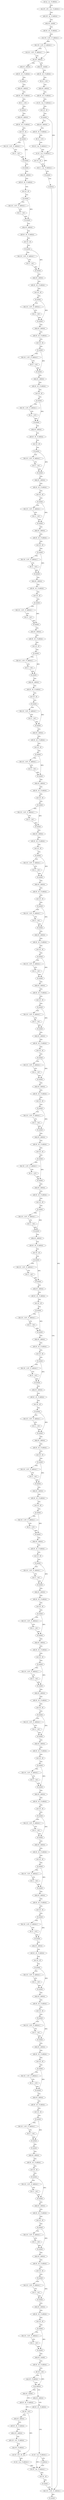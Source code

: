 digraph "func" {
"4223444" [label = "sub sp , sp , # address" ]
"4223448" [label = "stp x29 , x30 , [ sp , # address ]" ]
"4223452" [label = "add x29 , sp , # address" ]
"4223456" [label = "adrp x8 , symbol" ]
"4223460" [label = "add x8 , x8 , # address" ]
"4223464" [label = "stur w0 , [ x29 , #- address ]" ]
"4223468" [label = "ldur w9 , [ x29 , #- address ]" ]
"4223472" [label = "stur x8 , [ x29 , #- address ]" ]
"4223476" [label = "cbz w9 , address" ]
"4223548" [label = "adrp x0 , address" ]
"4223480" [label = "adrp x8 , symbol" ]
"4223552" [label = "add x0 , x0 , # address" ]
"4223556" [label = "bl symbol" ]
"4223560" [label = "adrp x8 , address" ]
"4223564" [label = "add x8 , x8 , # address" ]
"4223568" [label = "ldr x1 , [ x8 ]" ]
"4223572" [label = "bl symbol" ]
"4223576" [label = "adrp x8 , address" ]
"4223580" [label = "add x8 , x8 , # address" ]
"4223584" [label = "mov x0 , x8" ]
"4223588" [label = "bl symbol" ]
"4223592" [label = "ldur x8 , [ x29 , #- address ]" ]
"4223596" [label = "ldr x1 , [ x8 ]" ]
"4223600" [label = "bl symbol" ]
"4223604" [label = "bl symbol" ]
"4223608" [label = "adrp x8 , address" ]
"4223612" [label = "add x8 , x8 , # address" ]
"4223616" [label = "mov x0 , x8" ]
"4223620" [label = "bl symbol" ]
"4223624" [label = "ldur x8 , [ x29 , #- address ]" ]
"4223628" [label = "ldr x1 , [ x8 ]" ]
"4223632" [label = "bl symbol" ]
"4223636" [label = "adrp x8 , address" ]
"4223640" [label = "add x8 , x8 , # address" ]
"4223644" [label = "mov x0 , x8" ]
"4223648" [label = "bl symbol" ]
"4223652" [label = "ldur x8 , [ x29 , #- address ]" ]
"4223656" [label = "ldr x1 , [ x8 ]" ]
"4223660" [label = "bl symbol" ]
"4223664" [label = "adrp x8 , address" ]
"4223668" [label = "add x8 , x8 , # address" ]
"4223672" [label = "mov x0 , x8" ]
"4223676" [label = "bl symbol" ]
"4223680" [label = "ldur x8 , [ x29 , #- address ]" ]
"4223684" [label = "ldr x1 , [ x8 ]" ]
"4223688" [label = "bl symbol" ]
"4223692" [label = "adrp x8 , address" ]
"4223696" [label = "add x8 , x8 , # address" ]
"4223700" [label = "mov x0 , x8" ]
"4223704" [label = "bl symbol" ]
"4223708" [label = "ldur x8 , [ x29 , #- address ]" ]
"4223712" [label = "ldr x1 , [ x8 ]" ]
"4223716" [label = "bl symbol" ]
"4223720" [label = "adrp x8 , address" ]
"4223724" [label = "add x8 , x8 , # address" ]
"4223728" [label = "mov x0 , x8" ]
"4223732" [label = "bl symbol" ]
"4223736" [label = "ldur x8 , [ x29 , #- address ]" ]
"4223740" [label = "ldr x1 , [ x8 ]" ]
"4223744" [label = "bl symbol" ]
"4223748" [label = "adrp x8 , address" ]
"4223752" [label = "add x8 , x8 , # address" ]
"4223756" [label = "mov x0 , x8" ]
"4223760" [label = "bl symbol" ]
"4223764" [label = "ldur x8 , [ x29 , #- address ]" ]
"4223768" [label = "ldr x1 , [ x8 ]" ]
"4223772" [label = "bl symbol" ]
"4223776" [label = "adrp x8 , address" ]
"4223780" [label = "add x8 , x8 , # address" ]
"4223784" [label = "mov x0 , x8" ]
"4223788" [label = "bl symbol" ]
"4223792" [label = "ldur x8 , [ x29 , #- address ]" ]
"4223796" [label = "ldr x1 , [ x8 ]" ]
"4223800" [label = "bl symbol" ]
"4223804" [label = "adrp x8 , address" ]
"4223808" [label = "add x8 , x8 , # address" ]
"4223812" [label = "mov x0 , x8" ]
"4223816" [label = "bl symbol" ]
"4223820" [label = "ldur x8 , [ x29 , #- address ]" ]
"4223824" [label = "ldr x1 , [ x8 ]" ]
"4223828" [label = "bl symbol" ]
"4223832" [label = "adrp x8 , address" ]
"4223836" [label = "add x8 , x8 , # address" ]
"4223840" [label = "mov x0 , x8" ]
"4223844" [label = "bl symbol" ]
"4223848" [label = "ldur x8 , [ x29 , #- address ]" ]
"4223852" [label = "ldr x1 , [ x8 ]" ]
"4223856" [label = "bl symbol" ]
"4223860" [label = "adrp x8 , address" ]
"4223864" [label = "add x8 , x8 , # address" ]
"4223868" [label = "mov x0 , x8" ]
"4223872" [label = "bl symbol" ]
"4223876" [label = "ldur x8 , [ x29 , #- address ]" ]
"4223880" [label = "ldr x1 , [ x8 ]" ]
"4223884" [label = "bl symbol" ]
"4223888" [label = "adrp x8 , address" ]
"4223892" [label = "add x8 , x8 , # address" ]
"4223896" [label = "mov x0 , x8" ]
"4223900" [label = "bl symbol" ]
"4223904" [label = "ldur x8 , [ x29 , #- address ]" ]
"4223908" [label = "ldr x1 , [ x8 ]" ]
"4223912" [label = "bl symbol" ]
"4223916" [label = "adrp x8 , address" ]
"4223920" [label = "add x8 , x8 , # address" ]
"4223924" [label = "mov x0 , x8" ]
"4223928" [label = "bl symbol" ]
"4223932" [label = "ldur x8 , [ x29 , #- address ]" ]
"4223936" [label = "ldr x1 , [ x8 ]" ]
"4223940" [label = "bl symbol" ]
"4223944" [label = "adrp x8 , address" ]
"4223948" [label = "add x8 , x8 , # address" ]
"4223952" [label = "mov x0 , x8" ]
"4223956" [label = "bl symbol" ]
"4223960" [label = "ldur x8 , [ x29 , #- address ]" ]
"4223964" [label = "ldr x1 , [ x8 ]" ]
"4223968" [label = "bl symbol" ]
"4223972" [label = "adrp x8 , address" ]
"4223976" [label = "add x8 , x8 , # address" ]
"4223980" [label = "mov x0 , x8" ]
"4223984" [label = "bl symbol" ]
"4223988" [label = "ldur x8 , [ x29 , #- address ]" ]
"4223992" [label = "ldr x1 , [ x8 ]" ]
"4223996" [label = "bl symbol" ]
"4224000" [label = "adrp x8 , address" ]
"4224004" [label = "add x8 , x8 , # address" ]
"4224008" [label = "mov x0 , x8" ]
"4224012" [label = "bl symbol" ]
"4224016" [label = "ldur x8 , [ x29 , #- address ]" ]
"4224020" [label = "ldr x1 , [ x8 ]" ]
"4224024" [label = "bl symbol" ]
"4224028" [label = "adrp x8 , address" ]
"4224032" [label = "add x8 , x8 , # address" ]
"4224036" [label = "mov x0 , x8" ]
"4224040" [label = "bl symbol" ]
"4224044" [label = "ldur x8 , [ x29 , #- address ]" ]
"4224048" [label = "ldr x1 , [ x8 ]" ]
"4224052" [label = "bl symbol" ]
"4224056" [label = "adrp x8 , address" ]
"4224060" [label = "add x8 , x8 , # address" ]
"4224064" [label = "mov x0 , x8" ]
"4224068" [label = "bl symbol" ]
"4224072" [label = "ldur x8 , [ x29 , #- address ]" ]
"4224076" [label = "ldr x1 , [ x8 ]" ]
"4224080" [label = "bl symbol" ]
"4224084" [label = "adrp x8 , address" ]
"4224088" [label = "add x8 , x8 , # address" ]
"4224092" [label = "mov x0 , x8" ]
"4224096" [label = "bl symbol" ]
"4224100" [label = "ldur x8 , [ x29 , #- address ]" ]
"4224104" [label = "ldr x1 , [ x8 ]" ]
"4224108" [label = "bl symbol" ]
"4224112" [label = "adrp x8 , address" ]
"4224116" [label = "add x8 , x8 , # address" ]
"4224120" [label = "mov x0 , x8" ]
"4224124" [label = "bl symbol" ]
"4224128" [label = "ldur x8 , [ x29 , #- address ]" ]
"4224132" [label = "ldr x1 , [ x8 ]" ]
"4224136" [label = "bl symbol" ]
"4224140" [label = "adrp x8 , address" ]
"4224144" [label = "add x8 , x8 , # address" ]
"4224148" [label = "mov x0 , x8" ]
"4224152" [label = "bl symbol" ]
"4224156" [label = "ldur x8 , [ x29 , #- address ]" ]
"4224160" [label = "ldr x1 , [ x8 ]" ]
"4224164" [label = "bl symbol" ]
"4224168" [label = "adrp x8 , address" ]
"4224172" [label = "add x8 , x8 , # address" ]
"4224176" [label = "mov x0 , x8" ]
"4224180" [label = "bl symbol" ]
"4224184" [label = "ldur x8 , [ x29 , #- address ]" ]
"4224188" [label = "ldr x1 , [ x8 ]" ]
"4224192" [label = "bl symbol" ]
"4224196" [label = "adrp x8 , address" ]
"4224200" [label = "add x8 , x8 , # address" ]
"4224204" [label = "mov x0 , x8" ]
"4224208" [label = "bl symbol" ]
"4224212" [label = "ldur x8 , [ x29 , #- address ]" ]
"4224216" [label = "ldr x1 , [ x8 ]" ]
"4224220" [label = "bl symbol" ]
"4224224" [label = "adrp x8 , address" ]
"4224228" [label = "add x8 , x8 , # address" ]
"4224232" [label = "mov x0 , x8" ]
"4224236" [label = "bl symbol" ]
"4224240" [label = "ldur x8 , [ x29 , #- address ]" ]
"4224244" [label = "ldr x1 , [ x8 ]" ]
"4224248" [label = "bl symbol" ]
"4224252" [label = "adrp x8 , address" ]
"4224256" [label = "add x8 , x8 , # address" ]
"4224260" [label = "mov x0 , x8" ]
"4224264" [label = "bl symbol" ]
"4224268" [label = "ldur x8 , [ x29 , #- address ]" ]
"4224272" [label = "ldr x1 , [ x8 ]" ]
"4224276" [label = "bl symbol" ]
"4224280" [label = "adrp x8 , address" ]
"4224284" [label = "add x8 , x8 , # address" ]
"4224288" [label = "mov x0 , x8" ]
"4224292" [label = "bl symbol" ]
"4224296" [label = "ldur x8 , [ x29 , #- address ]" ]
"4224300" [label = "ldr x1 , [ x8 ]" ]
"4224304" [label = "bl symbol" ]
"4224308" [label = "adrp x8 , address" ]
"4224312" [label = "add x8 , x8 , # address" ]
"4224316" [label = "mov x0 , x8" ]
"4224320" [label = "bl symbol" ]
"4224324" [label = "ldur x8 , [ x29 , #- address ]" ]
"4224328" [label = "ldr x1 , [ x8 ]" ]
"4224332" [label = "bl symbol" ]
"4224336" [label = "adrp x8 , address" ]
"4224340" [label = "add x8 , x8 , # address" ]
"4224344" [label = "mov x0 , x8" ]
"4224348" [label = "bl symbol" ]
"4224352" [label = "ldur x8 , [ x29 , #- address ]" ]
"4224356" [label = "ldr x1 , [ x8 ]" ]
"4224360" [label = "bl symbol" ]
"4224364" [label = "adrp x8 , address" ]
"4224368" [label = "add x8 , x8 , # address" ]
"4224372" [label = "mov x0 , x8" ]
"4224376" [label = "bl symbol" ]
"4224380" [label = "ldur x8 , [ x29 , #- address ]" ]
"4224384" [label = "ldr x1 , [ x8 ]" ]
"4224388" [label = "bl symbol" ]
"4224392" [label = "adrp x8 , address" ]
"4224396" [label = "add x8 , x8 , # address" ]
"4224400" [label = "mov x0 , x8" ]
"4224404" [label = "bl symbol" ]
"4224408" [label = "ldur x8 , [ x29 , #- address ]" ]
"4224412" [label = "ldr x1 , [ x8 ]" ]
"4224416" [label = "bl symbol" ]
"4224420" [label = "adrp x8 , address" ]
"4224424" [label = "add x8 , x8 , # address" ]
"4224428" [label = "mov x0 , x8" ]
"4224432" [label = "bl symbol" ]
"4224436" [label = "ldur x8 , [ x29 , #- address ]" ]
"4224440" [label = "ldr x1 , [ x8 ]" ]
"4224444" [label = "bl symbol" ]
"4224448" [label = "adrp x8 , address" ]
"4224452" [label = "add x8 , x8 , # address" ]
"4224456" [label = "mov x0 , x8" ]
"4224460" [label = "bl symbol" ]
"4224464" [label = "ldur x8 , [ x29 , #- address ]" ]
"4224468" [label = "ldr x1 , [ x8 ]" ]
"4224472" [label = "bl symbol" ]
"4224476" [label = "adrp x8 , address" ]
"4224480" [label = "add x8 , x8 , # address" ]
"4224484" [label = "mov x0 , x8" ]
"4224488" [label = "bl symbol" ]
"4224492" [label = "ldur x8 , [ x29 , #- address ]" ]
"4224496" [label = "ldr x1 , [ x8 ]" ]
"4224500" [label = "bl symbol" ]
"4224504" [label = "adrp x8 , address" ]
"4224508" [label = "add x8 , x8 , # address" ]
"4224512" [label = "mov x0 , x8" ]
"4224516" [label = "bl symbol" ]
"4224520" [label = "ldur x8 , [ x29 , #- address ]" ]
"4224524" [label = "ldr x1 , [ x8 ]" ]
"4224528" [label = "bl symbol" ]
"4224532" [label = "adrp x8 , address" ]
"4224536" [label = "add x8 , x8 , # address" ]
"4224540" [label = "mov x0 , x8" ]
"4224544" [label = "bl symbol" ]
"4224548" [label = "ldur x8 , [ x29 , #- address ]" ]
"4224552" [label = "ldr x1 , [ x8 ]" ]
"4224556" [label = "bl symbol" ]
"4224560" [label = "adrp x8 , address" ]
"4224564" [label = "add x8 , x8 , # address" ]
"4224568" [label = "mov x0 , x8" ]
"4224572" [label = "bl symbol" ]
"4224576" [label = "ldur x8 , [ x29 , #- address ]" ]
"4224580" [label = "ldr x1 , [ x8 ]" ]
"4224584" [label = "bl symbol" ]
"4224588" [label = "adrp x8 , address" ]
"4224592" [label = "add x8 , x8 , # address" ]
"4224596" [label = "mov x0 , x8" ]
"4224600" [label = "bl symbol" ]
"4224604" [label = "ldur x8 , [ x29 , #- address ]" ]
"4224608" [label = "ldr x1 , [ x8 ]" ]
"4224612" [label = "bl symbol" ]
"4224616" [label = "adrp x8 , address" ]
"4224620" [label = "add x8 , x8 , # address" ]
"4224624" [label = "mov x0 , x8" ]
"4224628" [label = "bl symbol" ]
"4224632" [label = "ldur x8 , [ x29 , #- address ]" ]
"4224636" [label = "ldr x1 , [ x8 ]" ]
"4224640" [label = "bl symbol" ]
"4224644" [label = "adrp x8 , address" ]
"4224648" [label = "add x8 , x8 , # address" ]
"4224652" [label = "mov x0 , x8" ]
"4224656" [label = "bl symbol" ]
"4224660" [label = "ldur x8 , [ x29 , #- address ]" ]
"4224664" [label = "ldr x1 , [ x8 ]" ]
"4224668" [label = "bl symbol" ]
"4224672" [label = "adrp x8 , address" ]
"4224676" [label = "add x8 , x8 , # address" ]
"4224680" [label = "mov x0 , x8" ]
"4224684" [label = "bl symbol" ]
"4224688" [label = "ldur x8 , [ x29 , #- address ]" ]
"4224692" [label = "ldr x1 , [ x8 ]" ]
"4224696" [label = "bl symbol" ]
"4224700" [label = "bl symbol" ]
"4224704" [label = "adrp x8 , address" ]
"4224708" [label = "add x8 , x8 , # address" ]
"4224712" [label = "mov x0 , x8" ]
"4224716" [label = "bl symbol" ]
"4224720" [label = "ldur x8 , [ x29 , #- address ]" ]
"4224724" [label = "ldr x1 , [ x8 ]" ]
"4224728" [label = "bl symbol" ]
"4224732" [label = "adrp x8 , address" ]
"4224736" [label = "add x8 , x8 , # address" ]
"4224740" [label = "mov x0 , x8" ]
"4224744" [label = "bl symbol" ]
"4224748" [label = "ldur x8 , [ x29 , #- address ]" ]
"4224752" [label = "ldr x1 , [ x8 ]" ]
"4224756" [label = "bl symbol" ]
"4224760" [label = "adrp x8 , address" ]
"4224764" [label = "add x8 , x8 , # address" ]
"4224768" [label = "mov x0 , x8" ]
"4224772" [label = "bl symbol" ]
"4224776" [label = "ldur x8 , [ x29 , #- address ]" ]
"4224780" [label = "ldr x1 , [ x8 ]" ]
"4224784" [label = "bl symbol" ]
"4224788" [label = "adrp x8 , address" ]
"4224792" [label = "add x8 , x8 , # address" ]
"4224796" [label = "mov x0 , x8" ]
"4224800" [label = "bl symbol" ]
"4224804" [label = "ldur x8 , [ x29 , #- address ]" ]
"4224808" [label = "ldr x1 , [ x8 ]" ]
"4224812" [label = "bl symbol" ]
"4224816" [label = "adrp x8 , symbol" ]
"4224820" [label = "add x8 , x8 , # address" ]
"4224824" [label = "ldr w9 , [ x8 ]" ]
"4224828" [label = "cmp w9 , # address" ]
"4224832" [label = "b.ne address" ]
"4224852" [label = "adrp x8 , symbol" ]
"4224836" [label = "adrp x8 , address" ]
"4223484" [label = "add x8 , x8 , # address" ]
"4223488" [label = "ldr x0 , [ x8 ]" ]
"4223492" [label = "adrp x8 , address" ]
"4223496" [label = "add x8 , x8 , # address" ]
"4223500" [label = "str x0 , [ sp , # address ]" ]
"4223504" [label = "mov x0 , x8" ]
"4223508" [label = "bl symbol" ]
"4223512" [label = "adrp x8 , address" ]
"4223516" [label = "add x8 , x8 , # address" ]
"4223520" [label = "ldr x2 , [ x8 ]" ]
"4223524" [label = "ldr x8 , [ sp , # address ]" ]
"4223528" [label = "str x0 , [ sp , # address ]" ]
"4223532" [label = "mov x0 , x8" ]
"4223536" [label = "ldr x1 , [ sp , # address ]" ]
"4223540" [label = "bl symbol" ]
"4223544" [label = "b address" ]
"4224904" [label = "ldur w0 , [ x29 , #- address ]" ]
"4224856" [label = "add x8 , x8 , # address" ]
"4224860" [label = "ldr w9 , [ x8 ]" ]
"4224864" [label = "adrp x8 , address" ]
"4224868" [label = "add x8 , x8 , # address" ]
"4224872" [label = "adrp x10 , address" ]
"4224876" [label = "add x10 , x10 , # address" ]
"4224880" [label = "cmp w9 , # address" ]
"4224884" [label = "csel x8 , x10 , x8 , eq" ]
"4224888" [label = "str x8 , [ sp , # address ]" ]
"4224892" [label = "ldr x8 , [ sp , # address ]" ]
"4224840" [label = "add x8 , x8 , # address" ]
"4224844" [label = "str x8 , [ sp , # address ]" ]
"4224848" [label = "b address" ]
"4224908" [label = "bl symbol" ]
"4224896" [label = "mov x0 , x8" ]
"4224900" [label = "bl symbol" ]
"4223444" -> "4223448" [ label = "CFG" ]
"4223448" -> "4223452" [ label = "CFG" ]
"4223452" -> "4223456" [ label = "CFG" ]
"4223456" -> "4223460" [ label = "CFG" ]
"4223460" -> "4223464" [ label = "CFG" ]
"4223464" -> "4223468" [ label = "DFG" ]
"4223464" -> "4224904" [ label = "DFG" ]
"4223468" -> "4223472" [ label = "CFG" ]
"4223468" -> "4223476" [ label = "DFG" ]
"4223472" -> "4223476" [ label = "CFG" ]
"4223476" -> "4223548" [ label = "CFG" ]
"4223476" -> "4223480" [ label = "CFG" ]
"4223548" -> "4223552" [ label = "CFG" ]
"4223480" -> "4223484" [ label = "CFG" ]
"4223552" -> "4223556" [ label = "CFG" ]
"4223556" -> "4223560" [ label = "CFG" ]
"4223560" -> "4223564" [ label = "CFG" ]
"4223564" -> "4223568" [ label = "CFG" ]
"4223568" -> "4223572" [ label = "CFG" ]
"4223572" -> "4223576" [ label = "CFG" ]
"4223576" -> "4223580" [ label = "CFG" ]
"4223580" -> "4223584" [ label = "CFG" ]
"4223584" -> "4223588" [ label = "CFG" ]
"4223588" -> "4223592" [ label = "CFG" ]
"4223588" -> "4223600" [ label = "DFG" ]
"4223592" -> "4223596" [ label = "CFG" ]
"4223596" -> "4223600" [ label = "DFG" ]
"4223600" -> "4223604" [ label = "CFG" ]
"4223604" -> "4223608" [ label = "CFG" ]
"4223608" -> "4223612" [ label = "CFG" ]
"4223612" -> "4223616" [ label = "CFG" ]
"4223616" -> "4223620" [ label = "CFG" ]
"4223620" -> "4223624" [ label = "CFG" ]
"4223620" -> "4223632" [ label = "DFG" ]
"4223624" -> "4223628" [ label = "CFG" ]
"4223628" -> "4223632" [ label = "DFG" ]
"4223632" -> "4223636" [ label = "CFG" ]
"4223636" -> "4223640" [ label = "CFG" ]
"4223640" -> "4223644" [ label = "CFG" ]
"4223644" -> "4223648" [ label = "CFG" ]
"4223648" -> "4223652" [ label = "CFG" ]
"4223648" -> "4223660" [ label = "DFG" ]
"4223652" -> "4223656" [ label = "CFG" ]
"4223656" -> "4223660" [ label = "DFG" ]
"4223660" -> "4223664" [ label = "CFG" ]
"4223664" -> "4223668" [ label = "CFG" ]
"4223668" -> "4223672" [ label = "CFG" ]
"4223672" -> "4223676" [ label = "CFG" ]
"4223676" -> "4223680" [ label = "CFG" ]
"4223676" -> "4223688" [ label = "DFG" ]
"4223680" -> "4223684" [ label = "CFG" ]
"4223684" -> "4223688" [ label = "DFG" ]
"4223688" -> "4223692" [ label = "CFG" ]
"4223692" -> "4223696" [ label = "CFG" ]
"4223696" -> "4223700" [ label = "CFG" ]
"4223700" -> "4223704" [ label = "CFG" ]
"4223704" -> "4223708" [ label = "CFG" ]
"4223704" -> "4223716" [ label = "DFG" ]
"4223708" -> "4223712" [ label = "CFG" ]
"4223712" -> "4223716" [ label = "DFG" ]
"4223716" -> "4223720" [ label = "CFG" ]
"4223720" -> "4223724" [ label = "CFG" ]
"4223724" -> "4223728" [ label = "CFG" ]
"4223728" -> "4223732" [ label = "CFG" ]
"4223732" -> "4223736" [ label = "CFG" ]
"4223732" -> "4223744" [ label = "DFG" ]
"4223736" -> "4223740" [ label = "CFG" ]
"4223740" -> "4223744" [ label = "DFG" ]
"4223744" -> "4223748" [ label = "CFG" ]
"4223748" -> "4223752" [ label = "CFG" ]
"4223752" -> "4223756" [ label = "CFG" ]
"4223756" -> "4223760" [ label = "CFG" ]
"4223760" -> "4223764" [ label = "CFG" ]
"4223760" -> "4223772" [ label = "DFG" ]
"4223764" -> "4223768" [ label = "CFG" ]
"4223768" -> "4223772" [ label = "DFG" ]
"4223772" -> "4223776" [ label = "CFG" ]
"4223776" -> "4223780" [ label = "CFG" ]
"4223780" -> "4223784" [ label = "CFG" ]
"4223784" -> "4223788" [ label = "CFG" ]
"4223788" -> "4223792" [ label = "CFG" ]
"4223788" -> "4223800" [ label = "DFG" ]
"4223792" -> "4223796" [ label = "CFG" ]
"4223796" -> "4223800" [ label = "DFG" ]
"4223800" -> "4223804" [ label = "CFG" ]
"4223804" -> "4223808" [ label = "CFG" ]
"4223808" -> "4223812" [ label = "CFG" ]
"4223812" -> "4223816" [ label = "CFG" ]
"4223816" -> "4223820" [ label = "CFG" ]
"4223816" -> "4223828" [ label = "DFG" ]
"4223820" -> "4223824" [ label = "CFG" ]
"4223824" -> "4223828" [ label = "DFG" ]
"4223828" -> "4223832" [ label = "CFG" ]
"4223832" -> "4223836" [ label = "CFG" ]
"4223836" -> "4223840" [ label = "CFG" ]
"4223840" -> "4223844" [ label = "CFG" ]
"4223844" -> "4223848" [ label = "CFG" ]
"4223844" -> "4223856" [ label = "DFG" ]
"4223848" -> "4223852" [ label = "CFG" ]
"4223852" -> "4223856" [ label = "DFG" ]
"4223856" -> "4223860" [ label = "CFG" ]
"4223860" -> "4223864" [ label = "CFG" ]
"4223864" -> "4223868" [ label = "CFG" ]
"4223868" -> "4223872" [ label = "CFG" ]
"4223872" -> "4223876" [ label = "CFG" ]
"4223872" -> "4223884" [ label = "DFG" ]
"4223876" -> "4223880" [ label = "CFG" ]
"4223880" -> "4223884" [ label = "DFG" ]
"4223884" -> "4223888" [ label = "CFG" ]
"4223888" -> "4223892" [ label = "CFG" ]
"4223892" -> "4223896" [ label = "CFG" ]
"4223896" -> "4223900" [ label = "CFG" ]
"4223900" -> "4223904" [ label = "CFG" ]
"4223900" -> "4223912" [ label = "DFG" ]
"4223904" -> "4223908" [ label = "CFG" ]
"4223908" -> "4223912" [ label = "DFG" ]
"4223912" -> "4223916" [ label = "CFG" ]
"4223916" -> "4223920" [ label = "CFG" ]
"4223920" -> "4223924" [ label = "CFG" ]
"4223924" -> "4223928" [ label = "CFG" ]
"4223928" -> "4223932" [ label = "CFG" ]
"4223928" -> "4223940" [ label = "DFG" ]
"4223932" -> "4223936" [ label = "CFG" ]
"4223936" -> "4223940" [ label = "DFG" ]
"4223940" -> "4223944" [ label = "CFG" ]
"4223944" -> "4223948" [ label = "CFG" ]
"4223948" -> "4223952" [ label = "CFG" ]
"4223952" -> "4223956" [ label = "CFG" ]
"4223956" -> "4223960" [ label = "CFG" ]
"4223956" -> "4223968" [ label = "DFG" ]
"4223960" -> "4223964" [ label = "CFG" ]
"4223964" -> "4223968" [ label = "DFG" ]
"4223968" -> "4223972" [ label = "CFG" ]
"4223972" -> "4223976" [ label = "CFG" ]
"4223976" -> "4223980" [ label = "CFG" ]
"4223980" -> "4223984" [ label = "CFG" ]
"4223984" -> "4223988" [ label = "CFG" ]
"4223984" -> "4223996" [ label = "DFG" ]
"4223988" -> "4223992" [ label = "CFG" ]
"4223992" -> "4223996" [ label = "DFG" ]
"4223996" -> "4224000" [ label = "CFG" ]
"4224000" -> "4224004" [ label = "CFG" ]
"4224004" -> "4224008" [ label = "CFG" ]
"4224008" -> "4224012" [ label = "CFG" ]
"4224012" -> "4224016" [ label = "CFG" ]
"4224012" -> "4224024" [ label = "DFG" ]
"4224016" -> "4224020" [ label = "CFG" ]
"4224020" -> "4224024" [ label = "DFG" ]
"4224024" -> "4224028" [ label = "CFG" ]
"4224028" -> "4224032" [ label = "CFG" ]
"4224032" -> "4224036" [ label = "CFG" ]
"4224036" -> "4224040" [ label = "CFG" ]
"4224040" -> "4224044" [ label = "CFG" ]
"4224040" -> "4224052" [ label = "DFG" ]
"4224044" -> "4224048" [ label = "CFG" ]
"4224048" -> "4224052" [ label = "DFG" ]
"4224052" -> "4224056" [ label = "CFG" ]
"4224056" -> "4224060" [ label = "CFG" ]
"4224060" -> "4224064" [ label = "CFG" ]
"4224064" -> "4224068" [ label = "CFG" ]
"4224068" -> "4224072" [ label = "CFG" ]
"4224068" -> "4224080" [ label = "DFG" ]
"4224072" -> "4224076" [ label = "CFG" ]
"4224076" -> "4224080" [ label = "DFG" ]
"4224080" -> "4224084" [ label = "CFG" ]
"4224084" -> "4224088" [ label = "CFG" ]
"4224088" -> "4224092" [ label = "CFG" ]
"4224092" -> "4224096" [ label = "CFG" ]
"4224096" -> "4224100" [ label = "CFG" ]
"4224096" -> "4224108" [ label = "DFG" ]
"4224100" -> "4224104" [ label = "CFG" ]
"4224104" -> "4224108" [ label = "DFG" ]
"4224108" -> "4224112" [ label = "CFG" ]
"4224112" -> "4224116" [ label = "CFG" ]
"4224116" -> "4224120" [ label = "CFG" ]
"4224120" -> "4224124" [ label = "CFG" ]
"4224124" -> "4224128" [ label = "CFG" ]
"4224124" -> "4224136" [ label = "DFG" ]
"4224128" -> "4224132" [ label = "CFG" ]
"4224132" -> "4224136" [ label = "DFG" ]
"4224136" -> "4224140" [ label = "CFG" ]
"4224140" -> "4224144" [ label = "CFG" ]
"4224144" -> "4224148" [ label = "CFG" ]
"4224148" -> "4224152" [ label = "CFG" ]
"4224152" -> "4224156" [ label = "CFG" ]
"4224152" -> "4224164" [ label = "DFG" ]
"4224156" -> "4224160" [ label = "CFG" ]
"4224160" -> "4224164" [ label = "DFG" ]
"4224164" -> "4224168" [ label = "CFG" ]
"4224168" -> "4224172" [ label = "CFG" ]
"4224172" -> "4224176" [ label = "CFG" ]
"4224176" -> "4224180" [ label = "CFG" ]
"4224180" -> "4224184" [ label = "CFG" ]
"4224180" -> "4224192" [ label = "DFG" ]
"4224184" -> "4224188" [ label = "CFG" ]
"4224188" -> "4224192" [ label = "DFG" ]
"4224192" -> "4224196" [ label = "CFG" ]
"4224196" -> "4224200" [ label = "CFG" ]
"4224200" -> "4224204" [ label = "CFG" ]
"4224204" -> "4224208" [ label = "CFG" ]
"4224208" -> "4224212" [ label = "CFG" ]
"4224208" -> "4224220" [ label = "DFG" ]
"4224212" -> "4224216" [ label = "CFG" ]
"4224216" -> "4224220" [ label = "DFG" ]
"4224220" -> "4224224" [ label = "CFG" ]
"4224224" -> "4224228" [ label = "CFG" ]
"4224228" -> "4224232" [ label = "CFG" ]
"4224232" -> "4224236" [ label = "CFG" ]
"4224236" -> "4224240" [ label = "CFG" ]
"4224236" -> "4224248" [ label = "DFG" ]
"4224240" -> "4224244" [ label = "CFG" ]
"4224244" -> "4224248" [ label = "DFG" ]
"4224248" -> "4224252" [ label = "CFG" ]
"4224252" -> "4224256" [ label = "CFG" ]
"4224256" -> "4224260" [ label = "CFG" ]
"4224260" -> "4224264" [ label = "CFG" ]
"4224264" -> "4224268" [ label = "CFG" ]
"4224264" -> "4224276" [ label = "DFG" ]
"4224268" -> "4224272" [ label = "CFG" ]
"4224272" -> "4224276" [ label = "DFG" ]
"4224276" -> "4224280" [ label = "CFG" ]
"4224280" -> "4224284" [ label = "CFG" ]
"4224284" -> "4224288" [ label = "CFG" ]
"4224288" -> "4224292" [ label = "CFG" ]
"4224292" -> "4224296" [ label = "CFG" ]
"4224292" -> "4224304" [ label = "DFG" ]
"4224296" -> "4224300" [ label = "CFG" ]
"4224300" -> "4224304" [ label = "DFG" ]
"4224304" -> "4224308" [ label = "CFG" ]
"4224308" -> "4224312" [ label = "CFG" ]
"4224312" -> "4224316" [ label = "CFG" ]
"4224316" -> "4224320" [ label = "CFG" ]
"4224320" -> "4224324" [ label = "CFG" ]
"4224320" -> "4224332" [ label = "DFG" ]
"4224324" -> "4224328" [ label = "CFG" ]
"4224328" -> "4224332" [ label = "DFG" ]
"4224332" -> "4224336" [ label = "CFG" ]
"4224336" -> "4224340" [ label = "CFG" ]
"4224340" -> "4224344" [ label = "CFG" ]
"4224344" -> "4224348" [ label = "CFG" ]
"4224348" -> "4224352" [ label = "CFG" ]
"4224348" -> "4224360" [ label = "DFG" ]
"4224352" -> "4224356" [ label = "CFG" ]
"4224356" -> "4224360" [ label = "DFG" ]
"4224360" -> "4224364" [ label = "CFG" ]
"4224364" -> "4224368" [ label = "CFG" ]
"4224368" -> "4224372" [ label = "CFG" ]
"4224372" -> "4224376" [ label = "CFG" ]
"4224376" -> "4224380" [ label = "CFG" ]
"4224376" -> "4224388" [ label = "DFG" ]
"4224380" -> "4224384" [ label = "CFG" ]
"4224384" -> "4224388" [ label = "DFG" ]
"4224388" -> "4224392" [ label = "CFG" ]
"4224392" -> "4224396" [ label = "CFG" ]
"4224396" -> "4224400" [ label = "CFG" ]
"4224400" -> "4224404" [ label = "CFG" ]
"4224404" -> "4224408" [ label = "CFG" ]
"4224404" -> "4224416" [ label = "DFG" ]
"4224408" -> "4224412" [ label = "CFG" ]
"4224412" -> "4224416" [ label = "DFG" ]
"4224416" -> "4224420" [ label = "CFG" ]
"4224420" -> "4224424" [ label = "CFG" ]
"4224424" -> "4224428" [ label = "CFG" ]
"4224428" -> "4224432" [ label = "CFG" ]
"4224432" -> "4224436" [ label = "CFG" ]
"4224432" -> "4224444" [ label = "DFG" ]
"4224436" -> "4224440" [ label = "CFG" ]
"4224440" -> "4224444" [ label = "DFG" ]
"4224444" -> "4224448" [ label = "CFG" ]
"4224448" -> "4224452" [ label = "CFG" ]
"4224452" -> "4224456" [ label = "CFG" ]
"4224456" -> "4224460" [ label = "CFG" ]
"4224460" -> "4224464" [ label = "CFG" ]
"4224460" -> "4224472" [ label = "DFG" ]
"4224464" -> "4224468" [ label = "CFG" ]
"4224468" -> "4224472" [ label = "DFG" ]
"4224472" -> "4224476" [ label = "CFG" ]
"4224476" -> "4224480" [ label = "CFG" ]
"4224480" -> "4224484" [ label = "CFG" ]
"4224484" -> "4224488" [ label = "CFG" ]
"4224488" -> "4224492" [ label = "CFG" ]
"4224488" -> "4224500" [ label = "DFG" ]
"4224492" -> "4224496" [ label = "CFG" ]
"4224496" -> "4224500" [ label = "DFG" ]
"4224500" -> "4224504" [ label = "CFG" ]
"4224504" -> "4224508" [ label = "CFG" ]
"4224508" -> "4224512" [ label = "CFG" ]
"4224512" -> "4224516" [ label = "CFG" ]
"4224516" -> "4224520" [ label = "CFG" ]
"4224516" -> "4224528" [ label = "DFG" ]
"4224520" -> "4224524" [ label = "CFG" ]
"4224524" -> "4224528" [ label = "DFG" ]
"4224528" -> "4224532" [ label = "CFG" ]
"4224532" -> "4224536" [ label = "CFG" ]
"4224536" -> "4224540" [ label = "CFG" ]
"4224540" -> "4224544" [ label = "CFG" ]
"4224544" -> "4224548" [ label = "CFG" ]
"4224544" -> "4224556" [ label = "DFG" ]
"4224548" -> "4224552" [ label = "CFG" ]
"4224552" -> "4224556" [ label = "DFG" ]
"4224556" -> "4224560" [ label = "CFG" ]
"4224560" -> "4224564" [ label = "CFG" ]
"4224564" -> "4224568" [ label = "CFG" ]
"4224568" -> "4224572" [ label = "CFG" ]
"4224572" -> "4224576" [ label = "CFG" ]
"4224572" -> "4224584" [ label = "DFG" ]
"4224576" -> "4224580" [ label = "CFG" ]
"4224580" -> "4224584" [ label = "DFG" ]
"4224584" -> "4224588" [ label = "CFG" ]
"4224588" -> "4224592" [ label = "CFG" ]
"4224592" -> "4224596" [ label = "CFG" ]
"4224596" -> "4224600" [ label = "CFG" ]
"4224600" -> "4224604" [ label = "CFG" ]
"4224600" -> "4224612" [ label = "DFG" ]
"4224604" -> "4224608" [ label = "CFG" ]
"4224608" -> "4224612" [ label = "DFG" ]
"4224612" -> "4224616" [ label = "CFG" ]
"4224616" -> "4224620" [ label = "CFG" ]
"4224620" -> "4224624" [ label = "CFG" ]
"4224624" -> "4224628" [ label = "CFG" ]
"4224628" -> "4224632" [ label = "CFG" ]
"4224628" -> "4224640" [ label = "DFG" ]
"4224632" -> "4224636" [ label = "CFG" ]
"4224636" -> "4224640" [ label = "DFG" ]
"4224640" -> "4224644" [ label = "CFG" ]
"4224644" -> "4224648" [ label = "CFG" ]
"4224648" -> "4224652" [ label = "CFG" ]
"4224652" -> "4224656" [ label = "CFG" ]
"4224656" -> "4224660" [ label = "CFG" ]
"4224656" -> "4224668" [ label = "DFG" ]
"4224660" -> "4224664" [ label = "CFG" ]
"4224664" -> "4224668" [ label = "DFG" ]
"4224668" -> "4224672" [ label = "CFG" ]
"4224672" -> "4224676" [ label = "CFG" ]
"4224676" -> "4224680" [ label = "CFG" ]
"4224680" -> "4224684" [ label = "CFG" ]
"4224684" -> "4224688" [ label = "CFG" ]
"4224684" -> "4224696" [ label = "DFG" ]
"4224688" -> "4224692" [ label = "CFG" ]
"4224692" -> "4224696" [ label = "DFG" ]
"4224696" -> "4224700" [ label = "CFG" ]
"4224700" -> "4224704" [ label = "CFG" ]
"4224704" -> "4224708" [ label = "CFG" ]
"4224708" -> "4224712" [ label = "CFG" ]
"4224712" -> "4224716" [ label = "CFG" ]
"4224716" -> "4224720" [ label = "CFG" ]
"4224716" -> "4224728" [ label = "DFG" ]
"4224720" -> "4224724" [ label = "CFG" ]
"4224724" -> "4224728" [ label = "DFG" ]
"4224728" -> "4224732" [ label = "CFG" ]
"4224732" -> "4224736" [ label = "CFG" ]
"4224736" -> "4224740" [ label = "CFG" ]
"4224740" -> "4224744" [ label = "CFG" ]
"4224744" -> "4224748" [ label = "CFG" ]
"4224744" -> "4224756" [ label = "DFG" ]
"4224748" -> "4224752" [ label = "CFG" ]
"4224752" -> "4224756" [ label = "DFG" ]
"4224756" -> "4224760" [ label = "CFG" ]
"4224760" -> "4224764" [ label = "CFG" ]
"4224764" -> "4224768" [ label = "CFG" ]
"4224768" -> "4224772" [ label = "CFG" ]
"4224772" -> "4224776" [ label = "CFG" ]
"4224772" -> "4224784" [ label = "DFG" ]
"4224776" -> "4224780" [ label = "CFG" ]
"4224780" -> "4224784" [ label = "DFG" ]
"4224784" -> "4224788" [ label = "CFG" ]
"4224788" -> "4224792" [ label = "CFG" ]
"4224792" -> "4224796" [ label = "CFG" ]
"4224796" -> "4224800" [ label = "CFG" ]
"4224800" -> "4224804" [ label = "CFG" ]
"4224800" -> "4224812" [ label = "DFG" ]
"4224804" -> "4224808" [ label = "CFG" ]
"4224808" -> "4224812" [ label = "DFG" ]
"4224812" -> "4224816" [ label = "CFG" ]
"4224816" -> "4224820" [ label = "CFG" ]
"4224820" -> "4224824" [ label = "CFG" ]
"4224824" -> "4224828" [ label = "CFG" ]
"4224824" -> "4224832" [ label = "DFG" ]
"4224828" -> "4224832" [ label = "CFG" ]
"4224832" -> "4224852" [ label = "CFG" ]
"4224832" -> "4224836" [ label = "CFG" ]
"4224852" -> "4224856" [ label = "CFG" ]
"4224836" -> "4224840" [ label = "CFG" ]
"4223484" -> "4223488" [ label = "CFG" ]
"4223488" -> "4223492" [ label = "CFG" ]
"4223492" -> "4223496" [ label = "CFG" ]
"4223496" -> "4223500" [ label = "CFG" ]
"4223500" -> "4223504" [ label = "CFG" ]
"4223504" -> "4223508" [ label = "CFG" ]
"4223508" -> "4223512" [ label = "CFG" ]
"4223508" -> "4223528" [ label = "DFG" ]
"4223512" -> "4223516" [ label = "CFG" ]
"4223516" -> "4223520" [ label = "CFG" ]
"4223520" -> "4223524" [ label = "CFG" ]
"4223524" -> "4223528" [ label = "CFG" ]
"4223528" -> "4223532" [ label = "CFG" ]
"4223528" -> "4223536" [ label = "DFG" ]
"4223532" -> "4223536" [ label = "CFG" ]
"4223536" -> "4223540" [ label = "CFG" ]
"4223540" -> "4223544" [ label = "CFG" ]
"4223544" -> "4224904" [ label = "CFG" ]
"4224904" -> "4224908" [ label = "DFG" ]
"4224856" -> "4224860" [ label = "CFG" ]
"4224860" -> "4224864" [ label = "CFG" ]
"4224860" -> "4224884" [ label = "DFG" ]
"4224864" -> "4224868" [ label = "CFG" ]
"4224868" -> "4224872" [ label = "CFG" ]
"4224872" -> "4224876" [ label = "CFG" ]
"4224876" -> "4224880" [ label = "CFG" ]
"4224880" -> "4224884" [ label = "CFG" ]
"4224884" -> "4224888" [ label = "DFG" ]
"4224888" -> "4224892" [ label = "DFG" ]
"4224892" -> "4224896" [ label = "DFG" ]
"4224840" -> "4224844" [ label = "CFG" ]
"4224844" -> "4224848" [ label = "CFG" ]
"4224844" -> "4224892" [ label = "DFG" ]
"4224848" -> "4224892" [ label = "CFG" ]
"4224896" -> "4224900" [ label = "DFG" ]
"4224900" -> "4224904" [ label = "CFG" ]
}
